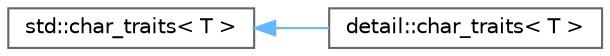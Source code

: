 digraph "Graphical Class Hierarchy"
{
 // LATEX_PDF_SIZE
  bgcolor="transparent";
  edge [fontname=Helvetica,fontsize=10,labelfontname=Helvetica,labelfontsize=10];
  node [fontname=Helvetica,fontsize=10,shape=box,height=0.2,width=0.4];
  rankdir="LR";
  Node0 [id="Node000000",label="std::char_traits\< T \>",height=0.2,width=0.4,color="grey40", fillcolor="white", style="filled",URL="$structstd_1_1char__traits.html",tooltip=" "];
  Node0 -> Node1 [id="edge85_Node000000_Node000001",dir="back",color="steelblue1",style="solid",tooltip=" "];
  Node1 [id="Node000001",label="detail::char_traits\< T \>",height=0.2,width=0.4,color="grey40", fillcolor="white", style="filled",URL="$structdetail_1_1char__traits.html",tooltip=" "];
}
